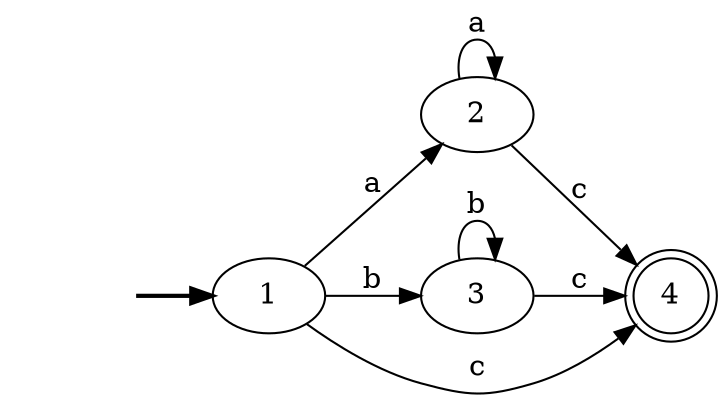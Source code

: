 digraph "AFNtoAFD#2PreLabB" {
	graph [rankdir=LR]
	fake [style=invisible]
	fake -> 1 [style=bold]
	1 [root=true]
	2
	1 -> 2 [label=a]
	3
	1 -> 3 [label=b]
	4 [shape=doublecircle]
	1 -> 4 [label=c]
	2
	2 -> 2 [label=a]
	2 -> 4 [label=c]
	3
	3 -> 3 [label=b]
	3 -> 4 [label=c]
	4 [shape=doublecircle]
}
